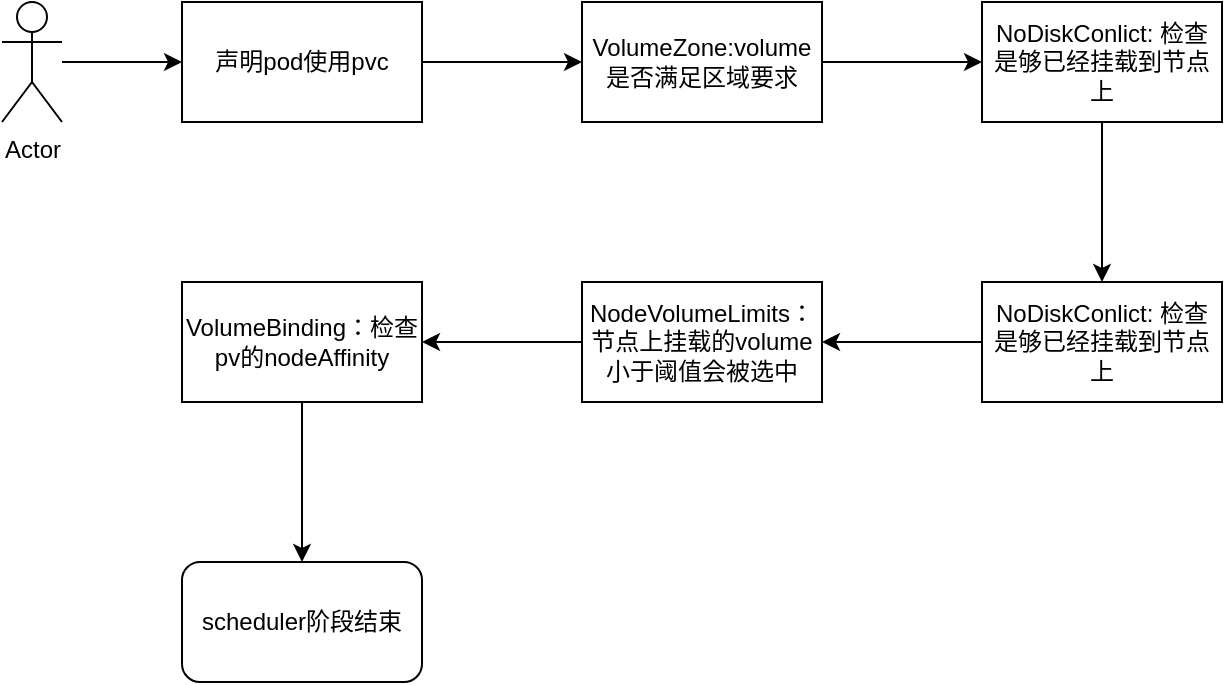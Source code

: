 <mxfile version="12.9.0" type="github">
  <diagram id="DxyX8KjCjXub0EamE06P" name="Page-1">
    <mxGraphModel dx="946" dy="614" grid="0" gridSize="10" guides="1" tooltips="1" connect="1" arrows="1" fold="1" page="0" pageScale="1" pageWidth="827" pageHeight="1169" math="0" shadow="0">
      <root>
        <mxCell id="0" />
        <mxCell id="1" parent="0" />
        <mxCell id="3KhBB-UzeVjgN0t8tx5o-3" value="" style="edgeStyle=orthogonalEdgeStyle;rounded=0;orthogonalLoop=1;jettySize=auto;html=1;" edge="1" parent="1" source="3KhBB-UzeVjgN0t8tx5o-1" target="3KhBB-UzeVjgN0t8tx5o-2">
          <mxGeometry relative="1" as="geometry" />
        </mxCell>
        <mxCell id="3KhBB-UzeVjgN0t8tx5o-1" value="Actor" style="shape=umlActor;verticalLabelPosition=bottom;labelBackgroundColor=#ffffff;verticalAlign=top;html=1;outlineConnect=0;" vertex="1" parent="1">
          <mxGeometry x="70" y="150" width="30" height="60" as="geometry" />
        </mxCell>
        <mxCell id="3KhBB-UzeVjgN0t8tx5o-5" value="" style="edgeStyle=orthogonalEdgeStyle;rounded=0;orthogonalLoop=1;jettySize=auto;html=1;" edge="1" parent="1" source="3KhBB-UzeVjgN0t8tx5o-2" target="3KhBB-UzeVjgN0t8tx5o-4">
          <mxGeometry relative="1" as="geometry" />
        </mxCell>
        <mxCell id="3KhBB-UzeVjgN0t8tx5o-2" value="声明pod使用pvc" style="rounded=0;whiteSpace=wrap;html=1;" vertex="1" parent="1">
          <mxGeometry x="160" y="150" width="120" height="60" as="geometry" />
        </mxCell>
        <mxCell id="3KhBB-UzeVjgN0t8tx5o-7" value="" style="edgeStyle=orthogonalEdgeStyle;rounded=0;orthogonalLoop=1;jettySize=auto;html=1;" edge="1" parent="1" source="3KhBB-UzeVjgN0t8tx5o-4" target="3KhBB-UzeVjgN0t8tx5o-6">
          <mxGeometry relative="1" as="geometry" />
        </mxCell>
        <mxCell id="3KhBB-UzeVjgN0t8tx5o-4" value="VolumeZone:volume是否满足区域要求" style="rounded=0;whiteSpace=wrap;html=1;" vertex="1" parent="1">
          <mxGeometry x="360" y="150" width="120" height="60" as="geometry" />
        </mxCell>
        <mxCell id="3KhBB-UzeVjgN0t8tx5o-9" value="" style="edgeStyle=orthogonalEdgeStyle;rounded=0;orthogonalLoop=1;jettySize=auto;html=1;" edge="1" parent="1" source="3KhBB-UzeVjgN0t8tx5o-6" target="3KhBB-UzeVjgN0t8tx5o-8">
          <mxGeometry relative="1" as="geometry" />
        </mxCell>
        <mxCell id="3KhBB-UzeVjgN0t8tx5o-6" value="NoDiskConlict: 检查是够已经挂载到节点上" style="rounded=0;whiteSpace=wrap;html=1;" vertex="1" parent="1">
          <mxGeometry x="560" y="150" width="120" height="60" as="geometry" />
        </mxCell>
        <mxCell id="3KhBB-UzeVjgN0t8tx5o-11" value="" style="edgeStyle=orthogonalEdgeStyle;rounded=0;orthogonalLoop=1;jettySize=auto;html=1;" edge="1" parent="1" source="3KhBB-UzeVjgN0t8tx5o-8" target="3KhBB-UzeVjgN0t8tx5o-10">
          <mxGeometry relative="1" as="geometry" />
        </mxCell>
        <mxCell id="3KhBB-UzeVjgN0t8tx5o-8" value="NoDiskConlict: 检查是够已经挂载到节点上" style="rounded=0;whiteSpace=wrap;html=1;" vertex="1" parent="1">
          <mxGeometry x="560" y="290" width="120" height="60" as="geometry" />
        </mxCell>
        <mxCell id="3KhBB-UzeVjgN0t8tx5o-13" value="" style="edgeStyle=orthogonalEdgeStyle;rounded=0;orthogonalLoop=1;jettySize=auto;html=1;" edge="1" parent="1" source="3KhBB-UzeVjgN0t8tx5o-10" target="3KhBB-UzeVjgN0t8tx5o-12">
          <mxGeometry relative="1" as="geometry" />
        </mxCell>
        <mxCell id="3KhBB-UzeVjgN0t8tx5o-10" value="NodeVolumeLimits：节点上挂载的volume小于阈值会被选中" style="rounded=0;whiteSpace=wrap;html=1;" vertex="1" parent="1">
          <mxGeometry x="360" y="290" width="120" height="60" as="geometry" />
        </mxCell>
        <mxCell id="3KhBB-UzeVjgN0t8tx5o-15" value="" style="edgeStyle=orthogonalEdgeStyle;rounded=0;orthogonalLoop=1;jettySize=auto;html=1;" edge="1" parent="1" source="3KhBB-UzeVjgN0t8tx5o-12">
          <mxGeometry relative="1" as="geometry">
            <mxPoint x="220" y="430" as="targetPoint" />
          </mxGeometry>
        </mxCell>
        <mxCell id="3KhBB-UzeVjgN0t8tx5o-12" value="VolumeBinding：检查pv的nodeAffinity" style="rounded=0;whiteSpace=wrap;html=1;" vertex="1" parent="1">
          <mxGeometry x="160" y="290" width="120" height="60" as="geometry" />
        </mxCell>
        <mxCell id="3KhBB-UzeVjgN0t8tx5o-16" value="scheduler阶段结束" style="rounded=1;whiteSpace=wrap;html=1;" vertex="1" parent="1">
          <mxGeometry x="160" y="430" width="120" height="60" as="geometry" />
        </mxCell>
      </root>
    </mxGraphModel>
  </diagram>
</mxfile>
